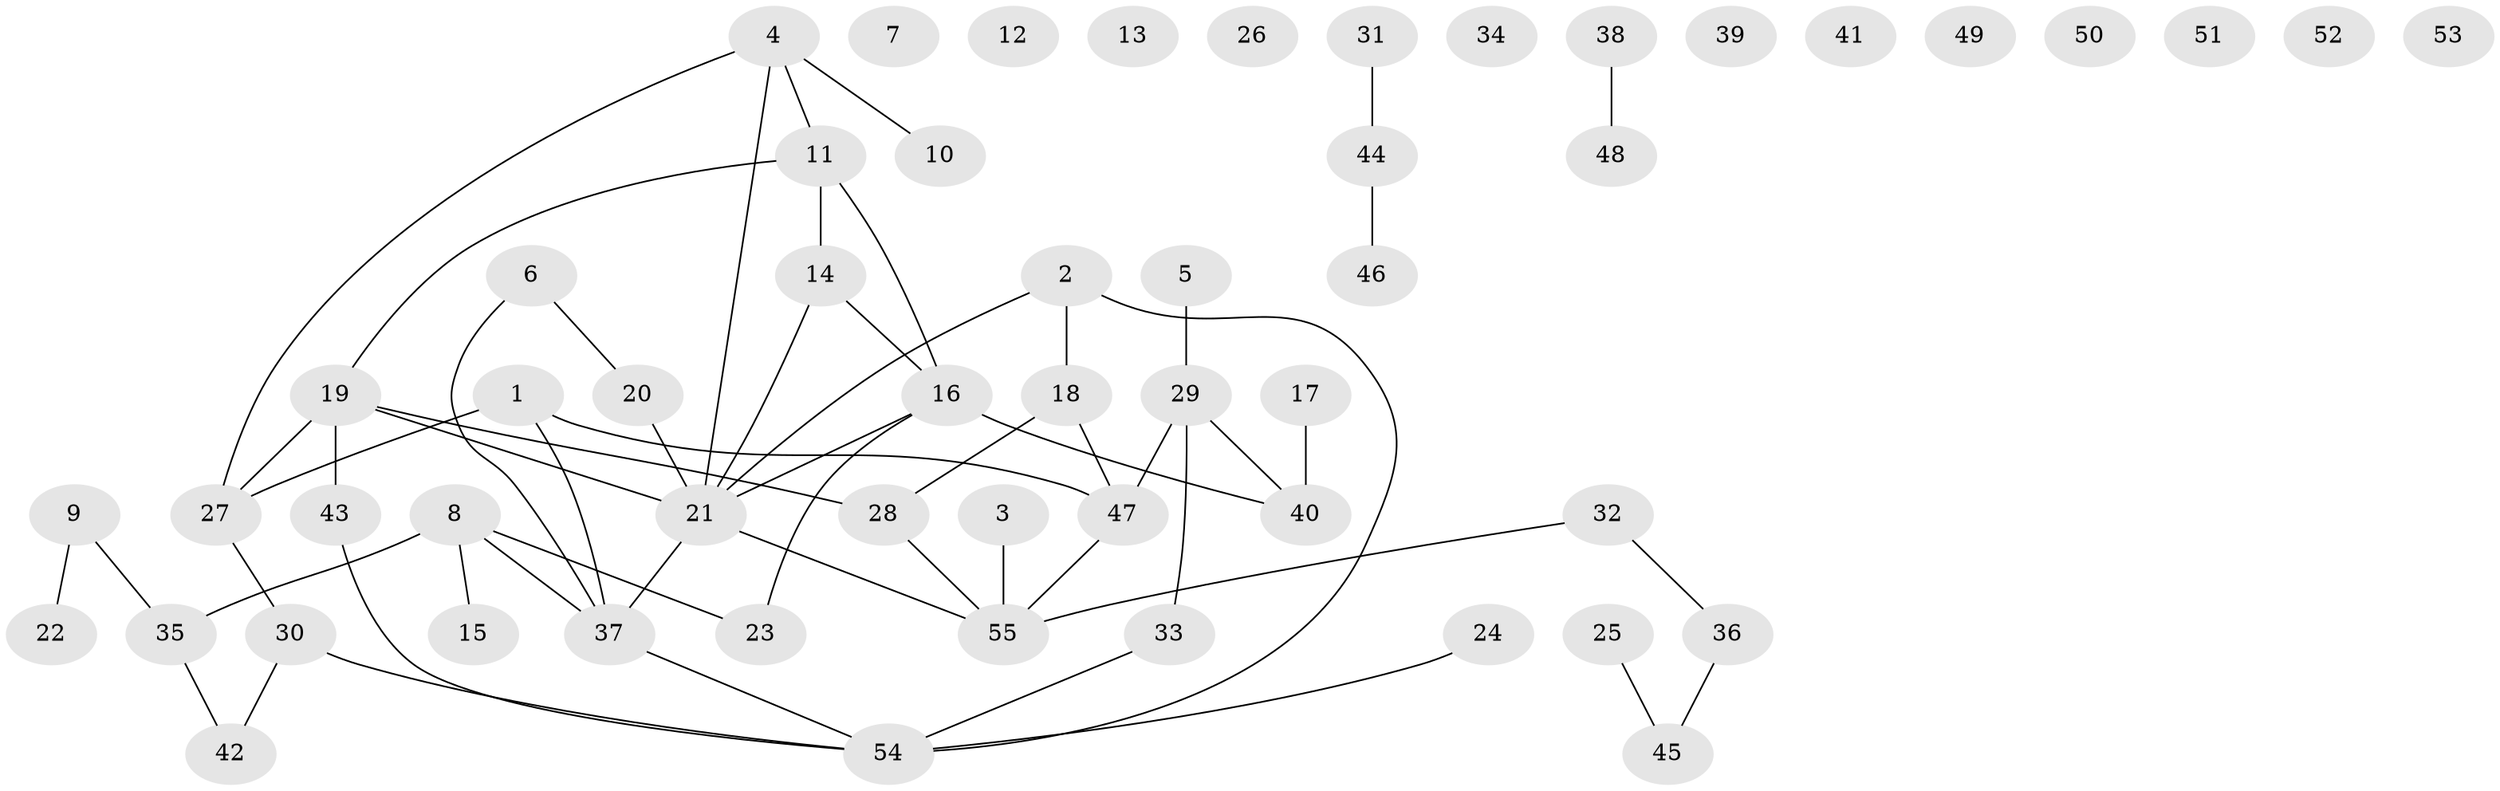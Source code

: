 // Generated by graph-tools (version 1.1) at 2025/13/03/09/25 04:13:13]
// undirected, 55 vertices, 58 edges
graph export_dot {
graph [start="1"]
  node [color=gray90,style=filled];
  1;
  2;
  3;
  4;
  5;
  6;
  7;
  8;
  9;
  10;
  11;
  12;
  13;
  14;
  15;
  16;
  17;
  18;
  19;
  20;
  21;
  22;
  23;
  24;
  25;
  26;
  27;
  28;
  29;
  30;
  31;
  32;
  33;
  34;
  35;
  36;
  37;
  38;
  39;
  40;
  41;
  42;
  43;
  44;
  45;
  46;
  47;
  48;
  49;
  50;
  51;
  52;
  53;
  54;
  55;
  1 -- 27;
  1 -- 37;
  1 -- 47;
  2 -- 18;
  2 -- 21;
  2 -- 54;
  3 -- 55;
  4 -- 10;
  4 -- 11;
  4 -- 21;
  4 -- 27;
  5 -- 29;
  6 -- 20;
  6 -- 37;
  8 -- 15;
  8 -- 23;
  8 -- 35;
  8 -- 37;
  9 -- 22;
  9 -- 35;
  11 -- 14;
  11 -- 16;
  11 -- 19;
  14 -- 16;
  14 -- 21;
  16 -- 21;
  16 -- 23;
  16 -- 40;
  17 -- 40;
  18 -- 28;
  18 -- 47;
  19 -- 21;
  19 -- 27;
  19 -- 28;
  19 -- 43;
  20 -- 21;
  21 -- 37;
  21 -- 55;
  24 -- 54;
  25 -- 45;
  27 -- 30;
  28 -- 55;
  29 -- 33;
  29 -- 40;
  29 -- 47;
  30 -- 42;
  30 -- 54;
  31 -- 44;
  32 -- 36;
  32 -- 55;
  33 -- 54;
  35 -- 42;
  36 -- 45;
  37 -- 54;
  38 -- 48;
  43 -- 54;
  44 -- 46;
  47 -- 55;
}
